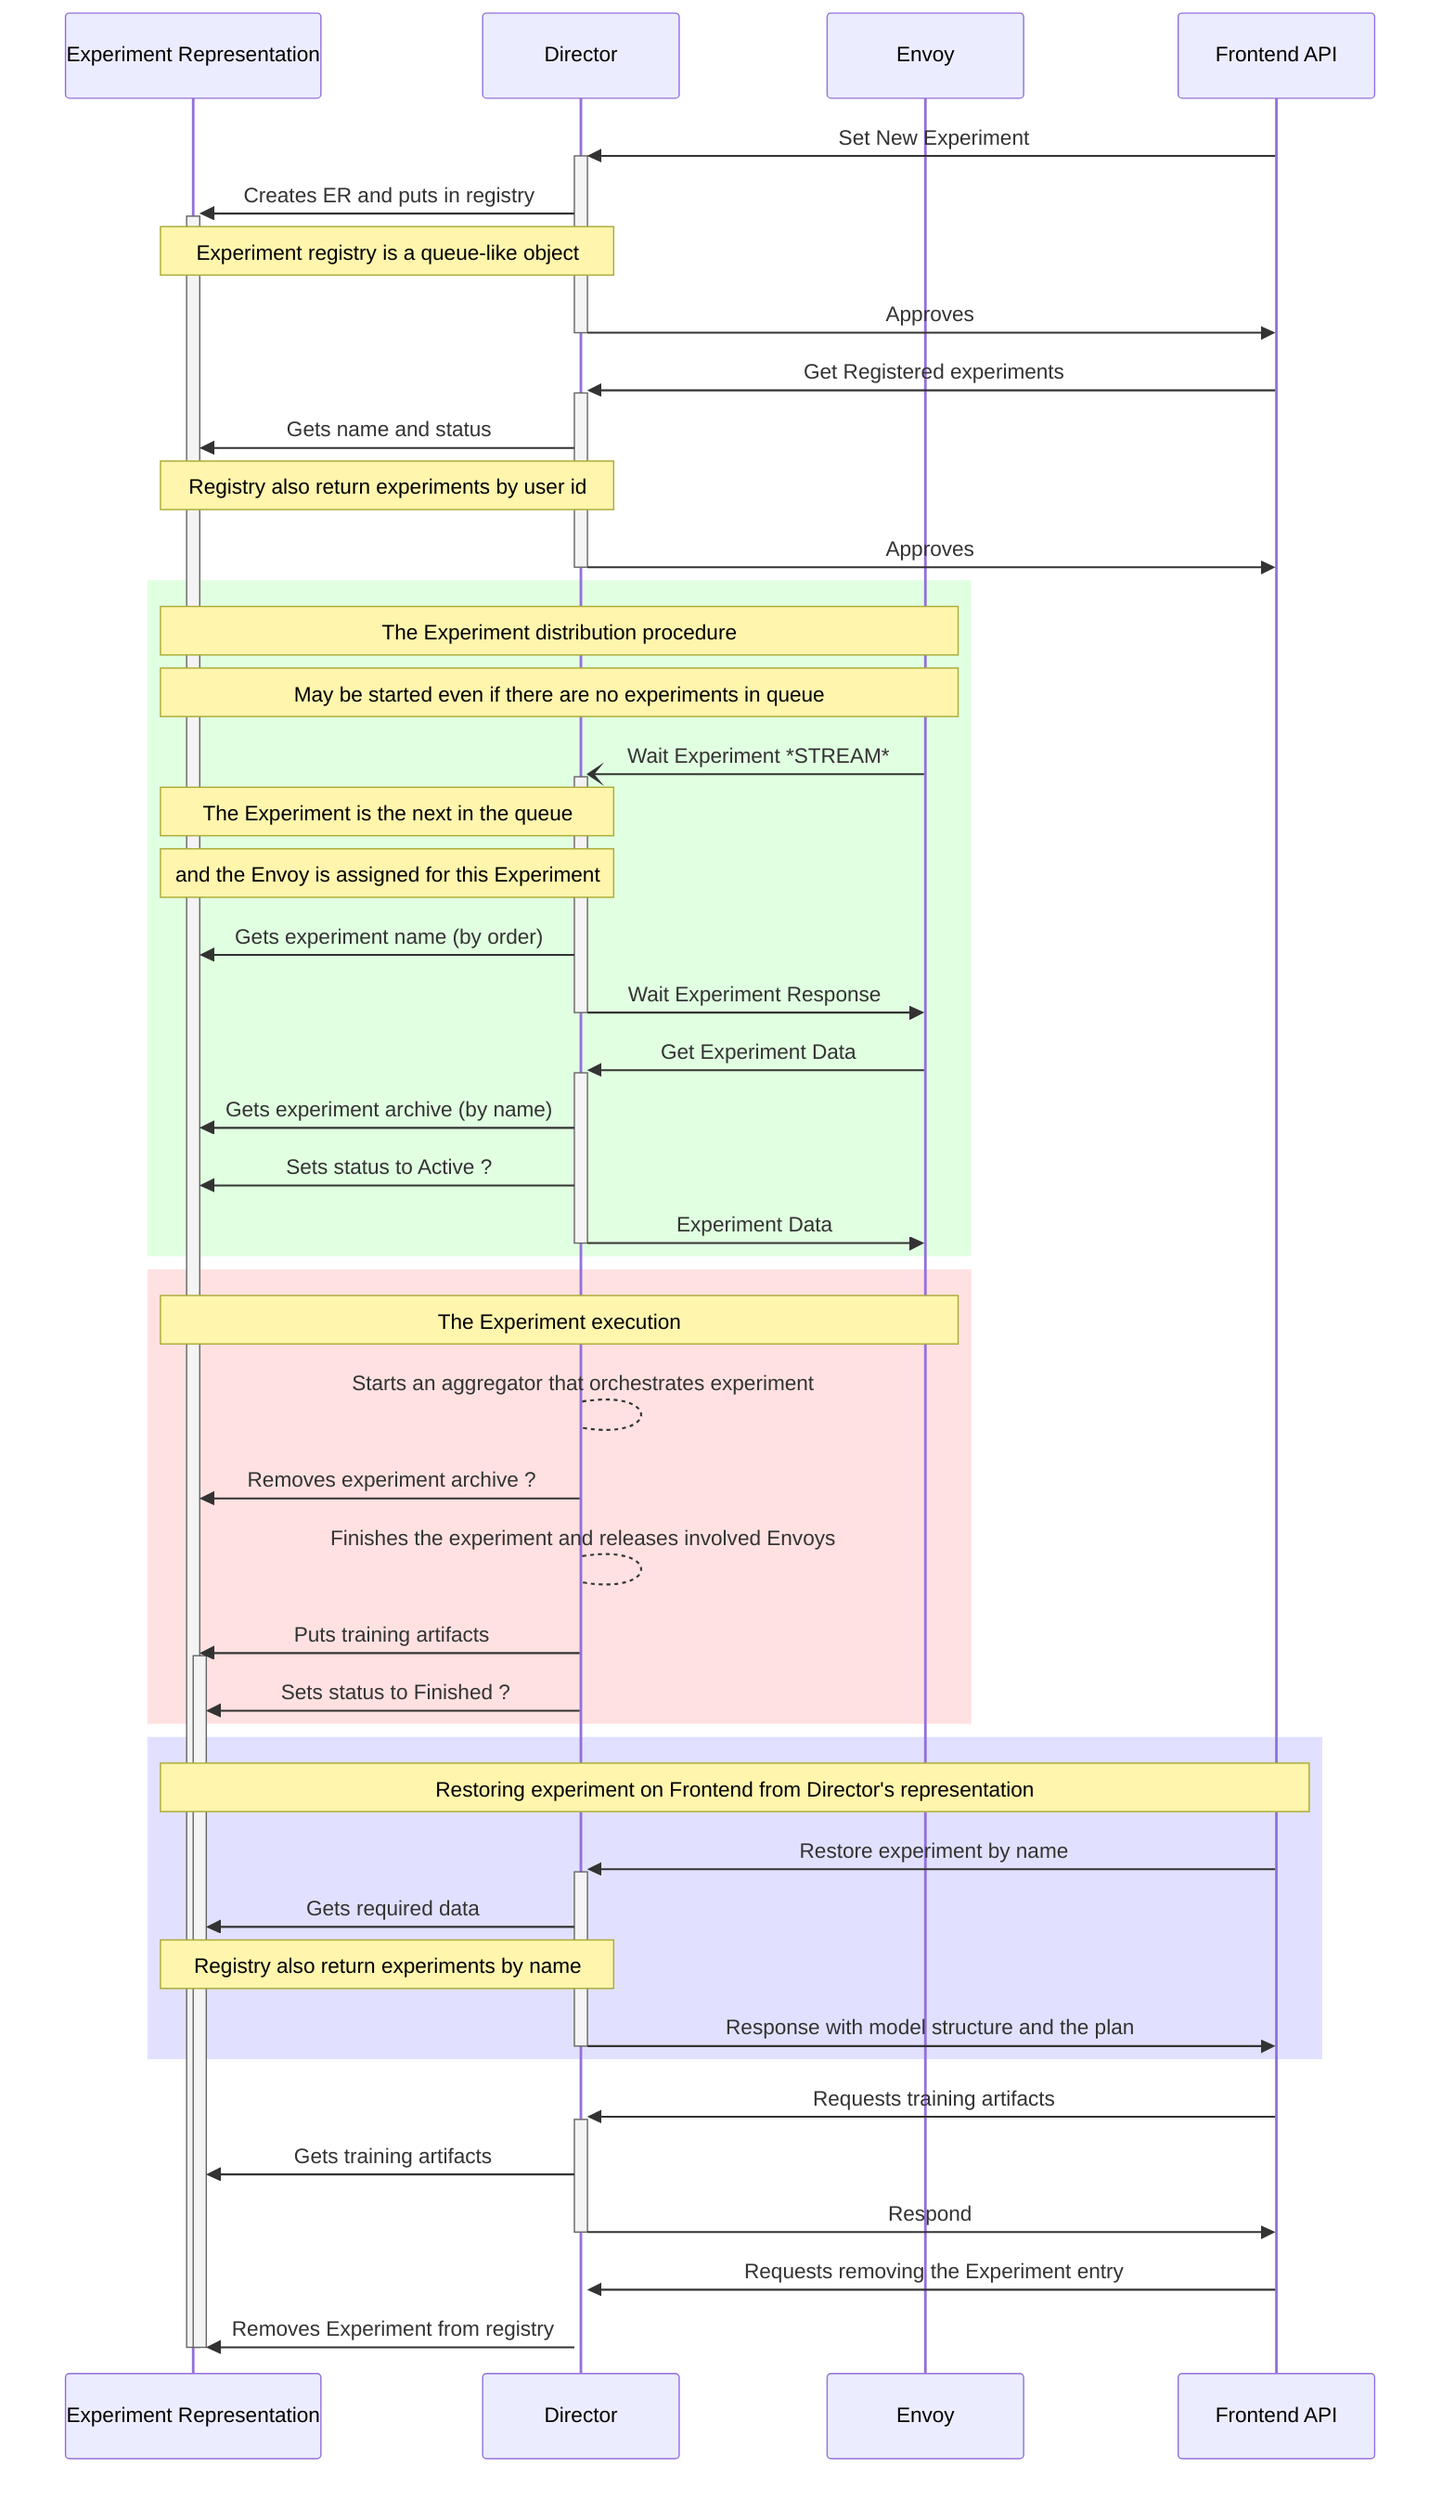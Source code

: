 sequenceDiagram
  participant ER as Experiment Representation
  participant D as Director
  participant E as Envoy
  participant F as Frontend API

  F->>+D: Set New Experiment
  D->>+ER: Creates ER and puts in registry
  note over ER,D: Experiment registry is a queue-like object
  D->>-F: Approves

  F->>+D: Get Registered experiments
  D->>ER: Gets name and status
  note over ER,D: Registry also return experiments by user id
  D->>-F: Approves

  rect rgb(225, 255, 225)
    note over ER,E: The Experiment distribution procedure
    note over ER,E: May be started even if there are no experiments in queue
    E-)+D: Wait Experiment *STREAM*
    note over ER,D: The Experiment is the next in the queue
    note over ER,D: and the Envoy is assigned for this Experiment
    D->>ER: Gets experiment name (by order)
    D->>-E: Wait Experiment Response

    E->>+D: Get Experiment Data
    D->>ER: Gets experiment archive (by name)
    D->>ER: Sets status to Active ?
    D->>-E: Experiment Data
  end

  rect rgb(255, 225, 225)
  note over ER,E: The Experiment execution
    D-->D: Starts an aggregator that orchestrates experiment
    D->>ER: Removes experiment archive ?
    D-->D: Finishes the experiment and releases involved Envoys
    D->>+ER: Puts training artifacts
    D->>ER: Sets status to Finished ?
  end

  rect rgb(225, 225, 255)
    note over ER,F: Restoring experiment on Frontend from Director's representation
    F->>+D: Restore experiment by name
    D->>ER: Gets required data
    note over ER,D: Registry also return experiments by name
    D->>-F: Response with model structure and the plan
  end


  F->>+D: Requests training artifacts
  D->>ER: Gets training artifacts
  D->>-F: Respond

  F->>+D: Requests removing the Experiment entry
  D->>ER: Removes Experiment from registry

  deactivate ER
  deactivate ER